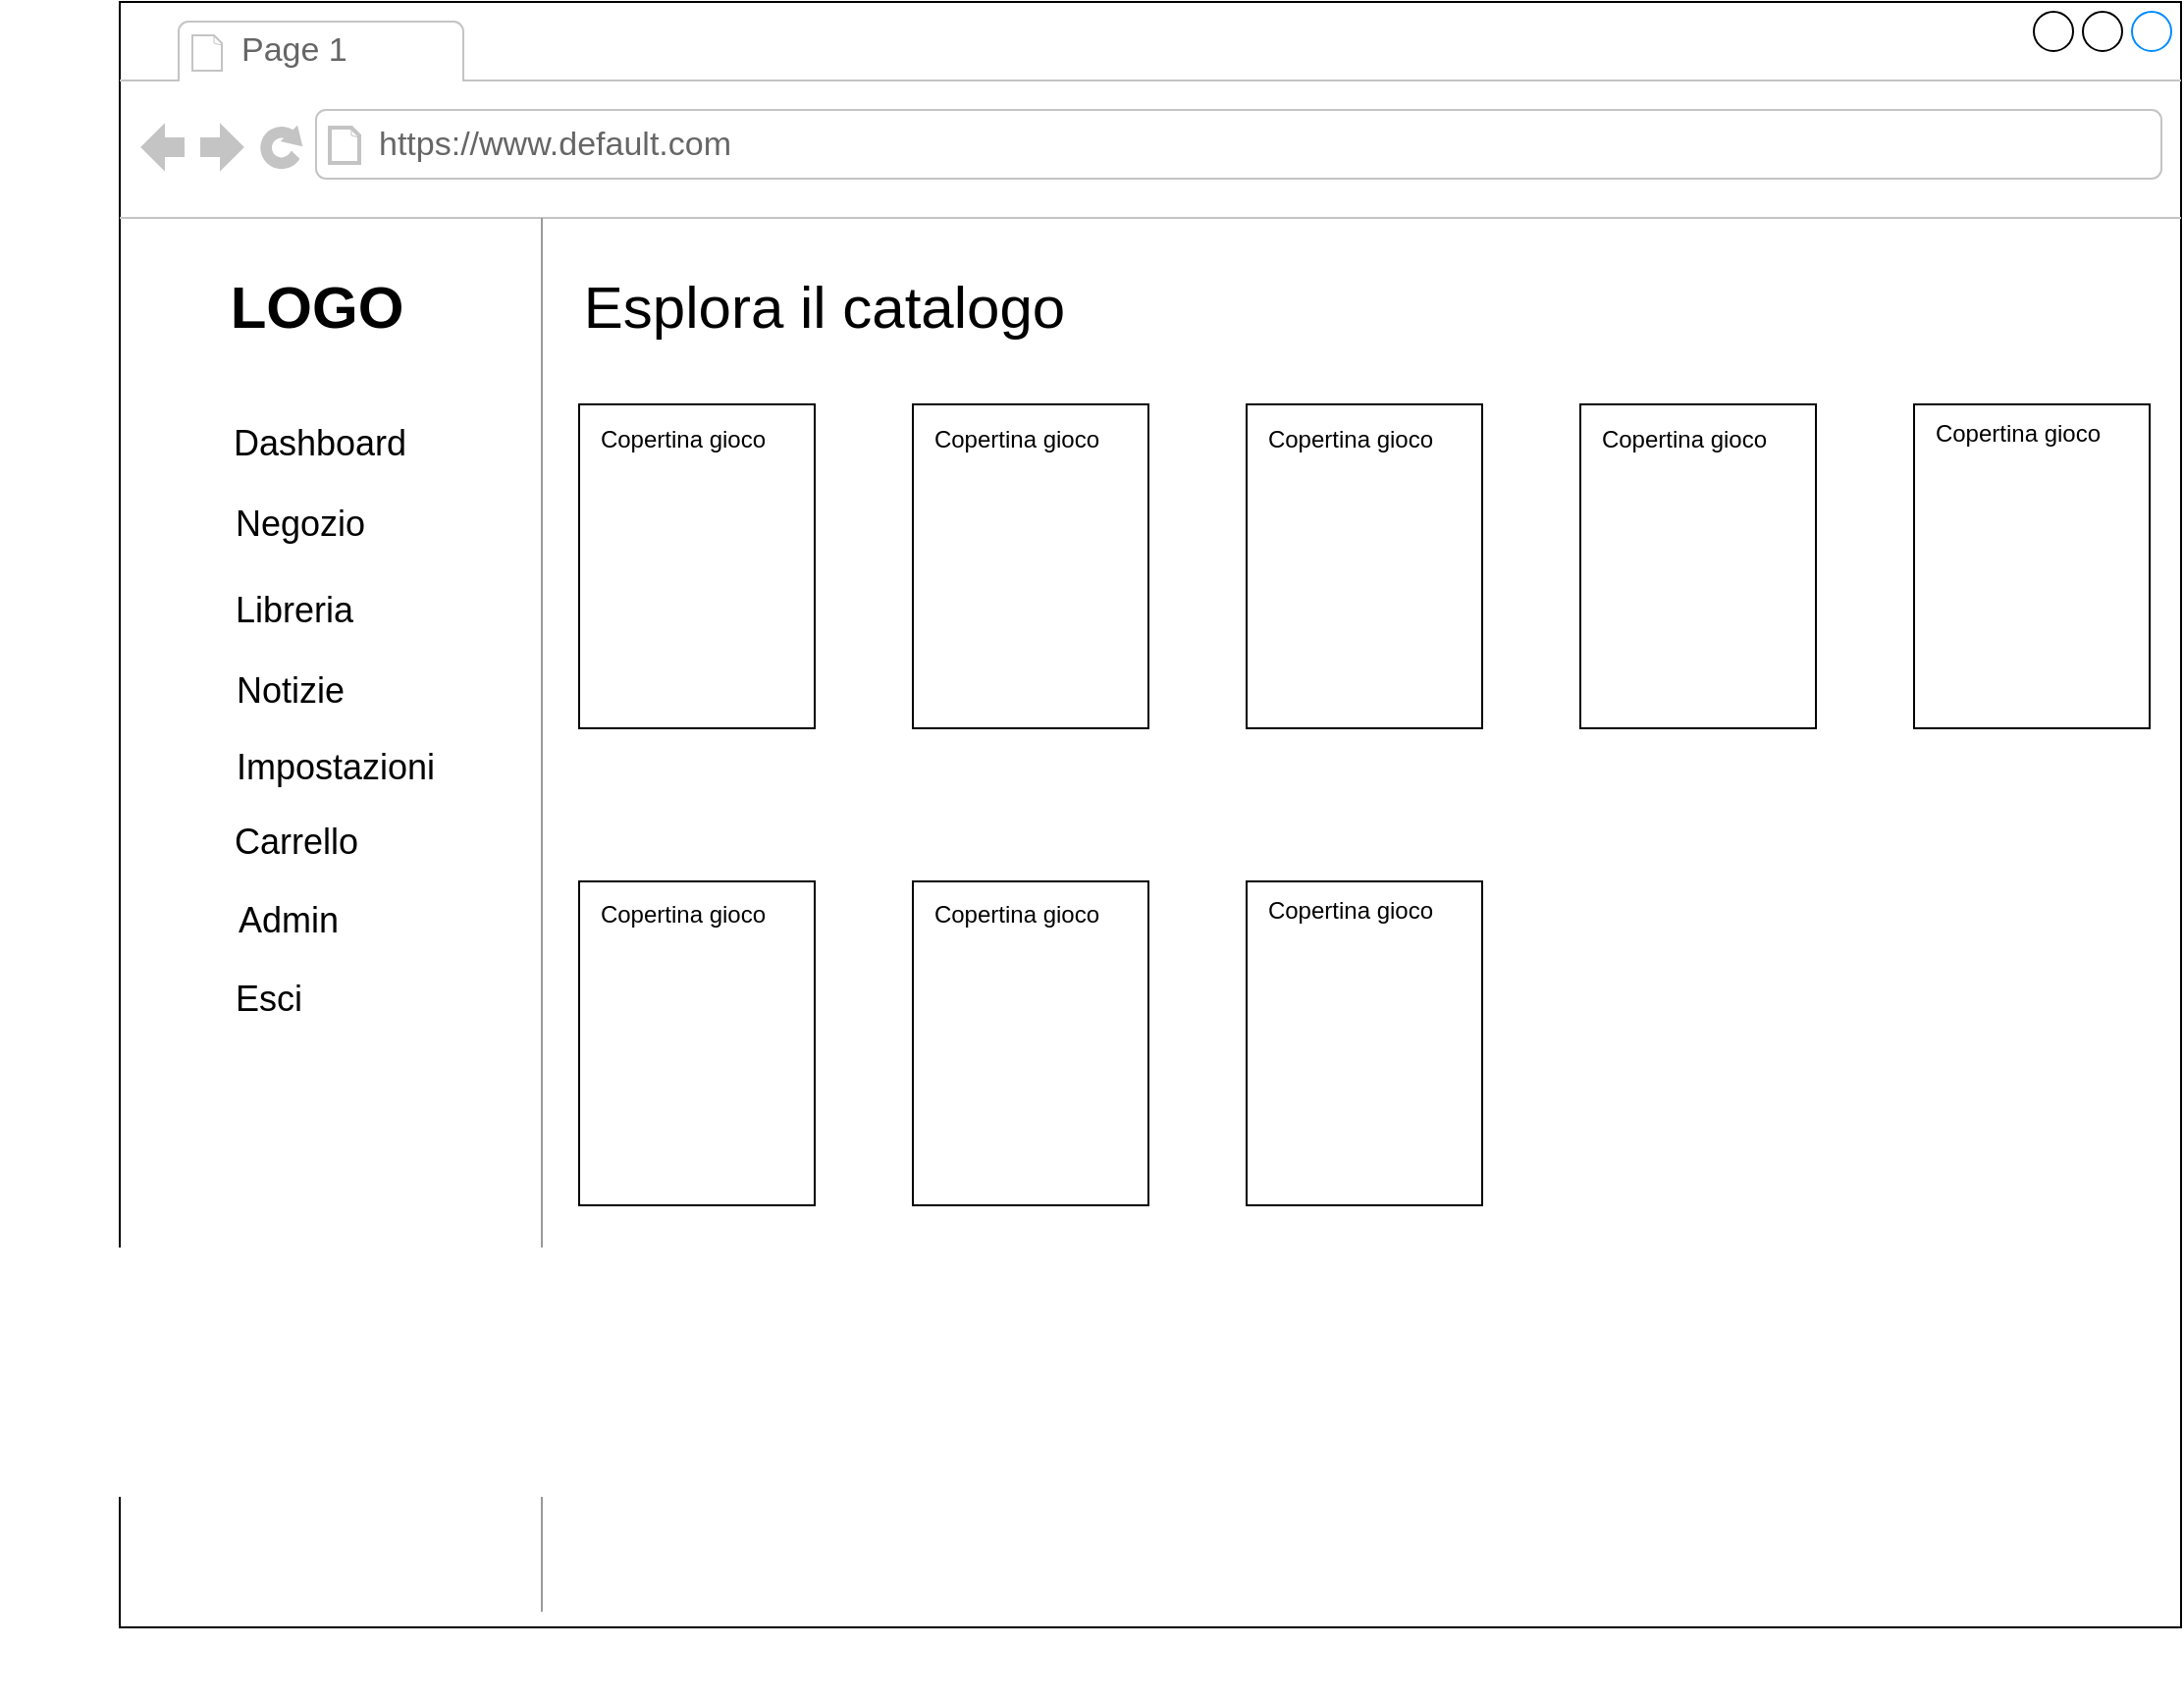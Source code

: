 <mxfile version="15.5.0" type="device"><diagram name="Page-1" id="2cc2dc42-3aac-f2a9-1cec-7a8b7cbee084"><mxGraphModel dx="2631" dy="1599" grid="1" gridSize="10" guides="1" tooltips="1" connect="1" arrows="1" fold="1" page="1" pageScale="1" pageWidth="1100" pageHeight="850" background="#ffffff" math="0" shadow="0"><root><mxCell id="0"/><mxCell id="1" parent="0"/><mxCell id="7026571954dc6520-1" value="&lt;mxGraphModel&gt;&lt;root&gt;&lt;mxCell id=&quot;0&quot;/&gt;&lt;mxCell id=&quot;1&quot; parent=&quot;0&quot;/&gt;&lt;mxCell id=&quot;2&quot; value=&quot;&quot; style=&quot;strokeWidth=1;shadow=0;dashed=0;align=center;html=1;shape=mxgraph.mockup.containers.browserWindow;rSize=0;mainText=,;recursiveResize=0;rounded=0;labelBackgroundColor=none;fontFamily=Verdana;fontSize=12;&quot; vertex=&quot;1&quot; parent=&quot;1&quot;&gt;&lt;mxGeometry x=&quot;26&quot; y=&quot;-8&quot; width=&quot;1050&quot; height=&quot;828&quot; as=&quot;geometry&quot;/&gt;&lt;/mxCell&gt;&lt;mxCell id=&quot;3&quot; value=&quot;Page 1&quot; style=&quot;strokeWidth=1;shadow=0;dashed=0;align=center;html=1;shape=mxgraph.mockup.containers.anchor;fontSize=17;fontColor=#666666;align=left;&quot; vertex=&quot;1&quot; parent=&quot;2&quot;&gt;&lt;mxGeometry x=&quot;60&quot; y=&quot;12&quot; width=&quot;110&quot; height=&quot;26&quot; as=&quot;geometry&quot;/&gt;&lt;/mxCell&gt;&lt;mxCell id=&quot;4&quot; value=&quot;https://www.default.com&quot; style=&quot;strokeWidth=1;shadow=0;dashed=0;align=center;html=1;shape=mxgraph.mockup.containers.anchor;rSize=0;fontSize=17;fontColor=#666666;align=left;&quot; vertex=&quot;1&quot; parent=&quot;2&quot;&gt;&lt;mxGeometry x=&quot;130&quot; y=&quot;60&quot; width=&quot;250&quot; height=&quot;26&quot; as=&quot;geometry&quot;/&gt;&lt;/mxCell&gt;&lt;mxCell id=&quot;5&quot; value=&quot;&amp;lt;font style=&amp;quot;font-size: 30px&amp;quot;&amp;gt;LOGO&amp;lt;/font&amp;gt;&quot; style=&quot;text;strokeColor=none;fillColor=none;html=1;fontSize=24;fontStyle=1;verticalAlign=middle;align=center;&quot; vertex=&quot;1&quot; parent=&quot;2&quot;&gt;&lt;mxGeometry x=&quot;50&quot; y=&quot;135&quot; width=&quot;100&quot; height=&quot;40&quot; as=&quot;geometry&quot;/&gt;&lt;/mxCell&gt;&lt;mxCell id=&quot;6&quot; value=&quot;&amp;lt;span style=&amp;quot;color: rgba(0 , 0 , 0 , 0) ; font-family: monospace ; font-size: 0px&amp;quot;&amp;gt;%3CmxGraphModel%3E%3Croot%3E%3CmxCell%20id%3D%220%22%2F%3E%3CmxCell%20id%3D%221%22%20parent%3D%220%22%2F%3E%3CmxCell%20id%3D%222%22%20value%3D%22%26lt%3Bfont%20style%3D%26quot%3Bfont-size%3A%2018px%26quot%3B%26gt%3BAdmin%26lt%3Bbr%26gt%3B%26lt%3B%2Ffont%26gt%3B%22%20style%3D%22text%3Bhtml%3D1%3BstrokeColor%3Dnone%3BfillColor%3Dnone%3Balign%3Dcenter%3BverticalAlign%3Dmiddle%3BwhiteSpace%3Dwrap%3Brounded%3D0%3BfontSize%3D31%3B%22%20vertex%3D%221%22%20parent%3D%221%22%3E%3CmxGeometry%20x%3D%22100%22%20y%3D%22425%22%20width%3D%2260%22%20height%3D%2230%22%20as%3D%22geometry%22%2F%3E%3C%2FmxCell%3E%3C%2Froot%3E%3C%2FmxGraphModel%3E" style="strokeWidth=1;shadow=0;dashed=0;align=center;html=1;shape=mxgraph.mockup.containers.browserWindow;rSize=0;mainText=,;recursiveResize=0;rounded=0;labelBackgroundColor=none;fontFamily=Verdana;fontSize=12;" parent="1" vertex="1"><mxGeometry x="25" y="-8" width="1050" height="828" as="geometry"/></mxCell><mxCell id="7026571954dc6520-2" value="Page 1" style="strokeWidth=1;shadow=0;dashed=0;align=center;html=1;shape=mxgraph.mockup.containers.anchor;fontSize=17;fontColor=#666666;align=left;" parent="7026571954dc6520-1" vertex="1"><mxGeometry x="60" y="12" width="110" height="26" as="geometry"/></mxCell><mxCell id="7026571954dc6520-3" value="https://www.default.com" style="strokeWidth=1;shadow=0;dashed=0;align=center;html=1;shape=mxgraph.mockup.containers.anchor;rSize=0;fontSize=17;fontColor=#666666;align=left;" parent="7026571954dc6520-1" vertex="1"><mxGeometry x="130" y="60" width="250" height="26" as="geometry"/></mxCell><mxCell id="6mORuaShsYwX7t2EwEmf-1" value="&lt;font style=&quot;font-size: 30px&quot;&gt;LOGO&lt;/font&gt;" style="text;strokeColor=none;fillColor=none;html=1;fontSize=24;fontStyle=1;verticalAlign=middle;align=center;" parent="7026571954dc6520-1" vertex="1"><mxGeometry x="50" y="135" width="100" height="40" as="geometry"/></mxCell><mxCell id="6mORuaShsYwX7t2EwEmf-2" value="&lt;span style=&quot;color: rgba(0 , 0 , 0 , 0) ; font-family: monospace ; font-size: 0px&quot;&gt;%3CmxGraphModel%3E%3Croot%3E%3CmxCell%20id%3D%220%22%2F%3E%3CmxCell%20id%3D%221%22%20parent%3D%220%22%2F%3E%3CmxCell%20id%3D%222%22%20value%3D%22%26lt%3Bfont%20style%3D%26quot%3Bfont-size%3A%2018px%26quot%3B%26gt%3BAdmin%26lt%3Bbr%26gt%3B%26lt%3B%2Ffont%26gt%3B%22%20style%3D%22text%3Bhtml%3D1%3BstrokeColor%3Dnone%3BfillColor%3Dnone%3Balign%3Dcenter%3BverticalAlign%3Dmiddle%3BwhiteSpace%3Dwrap%3Brounded%3D0%3BfontSize%3D31%3B%22%20vertex%3D%221%22%20parent%3D%221%22%3E%3CmxGeometry%20x%3D%22100%22%20y%3D%22425%22%20width%3D%2260%22%20height%3D%2230%22%20as%3D%22geometry%22%2F%3E%3C%2FmxCell%3E%3C%2Froot%3E%3C%2FmxGraphModel%3E&lt;/span&gt;" style="verticalLabelPosition=bottom;shadow=0;dashed=0;align=center;html=1;verticalAlign=top;strokeWidth=1;shape=mxgraph.mockup.markup.line;strokeColor=#999999;direction=north;fontSize=31;fillColor=default;" parent="7026571954dc6520-1" vertex="1"><mxGeometry x="-60" y="110" width="550" height="710" as="geometry"/></mxCell><mxCell id="6mORuaShsYwX7t2EwEmf-3" value="&lt;font style=&quot;font-size: 18px&quot;&gt;Dashboard&lt;/font&gt;" style="text;html=1;strokeColor=none;fillColor=none;align=center;verticalAlign=middle;whiteSpace=wrap;rounded=0;fontSize=31;" parent="7026571954dc6520-1" vertex="1"><mxGeometry x="72" y="205" width="60" height="30" as="geometry"/></mxCell><mxCell id="6mORuaShsYwX7t2EwEmf-4" value="&lt;font style=&quot;font-size: 18px&quot;&gt;Negozio&lt;br&gt;&lt;br&gt;&lt;/font&gt;" style="text;html=1;strokeColor=none;fillColor=none;align=center;verticalAlign=middle;whiteSpace=wrap;rounded=0;fontSize=31;" parent="7026571954dc6520-1" vertex="1"><mxGeometry x="62" y="265" width="60" height="30" as="geometry"/></mxCell><mxCell id="6mORuaShsYwX7t2EwEmf-5" value="&lt;font style=&quot;font-size: 18px&quot;&gt;Libreria&lt;br&gt;&lt;/font&gt;" style="text;html=1;strokeColor=none;fillColor=none;align=center;verticalAlign=middle;whiteSpace=wrap;rounded=0;fontSize=31;" parent="7026571954dc6520-1" vertex="1"><mxGeometry x="59" y="290" width="60" height="30" as="geometry"/></mxCell><mxCell id="6mORuaShsYwX7t2EwEmf-7" value="&lt;font style=&quot;font-size: 18px&quot;&gt;Notizie&lt;br&gt;&lt;/font&gt;" style="text;html=1;strokeColor=none;fillColor=none;align=center;verticalAlign=middle;whiteSpace=wrap;rounded=0;fontSize=31;" parent="7026571954dc6520-1" vertex="1"><mxGeometry x="57" y="331" width="60" height="30" as="geometry"/></mxCell><mxCell id="6mORuaShsYwX7t2EwEmf-8" value="&lt;font style=&quot;font-size: 18px&quot;&gt;Impostazioni&lt;br&gt;&lt;/font&gt;" style="text;html=1;strokeColor=none;fillColor=none;align=center;verticalAlign=middle;whiteSpace=wrap;rounded=0;fontSize=31;" parent="7026571954dc6520-1" vertex="1"><mxGeometry x="80" y="370" width="60" height="30" as="geometry"/></mxCell><mxCell id="6mORuaShsYwX7t2EwEmf-9" value="&lt;font style=&quot;font-size: 18px&quot;&gt;Carrello&lt;br&gt;&lt;/font&gt;" style="text;html=1;strokeColor=none;fillColor=none;align=center;verticalAlign=middle;whiteSpace=wrap;rounded=0;fontSize=31;" parent="7026571954dc6520-1" vertex="1"><mxGeometry x="60" y="408" width="60" height="30" as="geometry"/></mxCell><mxCell id="6mORuaShsYwX7t2EwEmf-10" value="&lt;font style=&quot;font-size: 18px&quot;&gt;Admin&lt;br&gt;&lt;/font&gt;" style="text;html=1;strokeColor=none;fillColor=none;align=center;verticalAlign=middle;whiteSpace=wrap;rounded=0;fontSize=31;" parent="7026571954dc6520-1" vertex="1"><mxGeometry x="56" y="448" width="60" height="30" as="geometry"/></mxCell><mxCell id="6mORuaShsYwX7t2EwEmf-11" value="&lt;font style=&quot;font-size: 18px&quot;&gt;Esci&lt;br&gt;&lt;/font&gt;" style="text;html=1;strokeColor=none;fillColor=none;align=center;verticalAlign=middle;whiteSpace=wrap;rounded=0;fontSize=31;" parent="7026571954dc6520-1" vertex="1"><mxGeometry x="46" y="488" width="60" height="30" as="geometry"/></mxCell><mxCell id="6mORuaShsYwX7t2EwEmf-12" style="edgeStyle=orthogonalEdgeStyle;rounded=0;orthogonalLoop=1;jettySize=auto;html=1;exitX=0.5;exitY=1;exitDx=0;exitDy=0;fontSize=18;" parent="7026571954dc6520-1" source="6mORuaShsYwX7t2EwEmf-8" target="6mORuaShsYwX7t2EwEmf-8" edge="1"><mxGeometry relative="1" as="geometry"/></mxCell><mxCell id="Tjye_vKqQkHV3zG9s-6M-2" value="Esplora il catalogo" style="text;html=1;strokeColor=none;fillColor=none;align=center;verticalAlign=middle;whiteSpace=wrap;rounded=0;fontSize=30;" parent="7026571954dc6520-1" vertex="1"><mxGeometry x="224" y="140" width="270" height="30" as="geometry"/></mxCell><mxCell id="Tjye_vKqQkHV3zG9s-6M-3" value="" style="rounded=0;whiteSpace=wrap;html=1;" parent="7026571954dc6520-1" vertex="1"><mxGeometry x="234" y="205" width="120" height="165" as="geometry"/></mxCell><mxCell id="Tjye_vKqQkHV3zG9s-6M-4" value="" style="rounded=0;whiteSpace=wrap;html=1;" parent="7026571954dc6520-1" vertex="1"><mxGeometry x="404" y="205" width="120" height="165" as="geometry"/></mxCell><mxCell id="Tjye_vKqQkHV3zG9s-6M-5" value="" style="rounded=0;whiteSpace=wrap;html=1;" parent="7026571954dc6520-1" vertex="1"><mxGeometry x="574" y="205" width="120" height="165" as="geometry"/></mxCell><mxCell id="Tjye_vKqQkHV3zG9s-6M-6" value="" style="rounded=0;whiteSpace=wrap;html=1;" parent="7026571954dc6520-1" vertex="1"><mxGeometry x="744" y="205" width="120" height="165" as="geometry"/></mxCell><mxCell id="Tjye_vKqQkHV3zG9s-6M-7" value="" style="rounded=0;whiteSpace=wrap;html=1;" parent="7026571954dc6520-1" vertex="1"><mxGeometry x="914" y="205" width="120" height="165" as="geometry"/></mxCell><mxCell id="Tjye_vKqQkHV3zG9s-6M-49" value="Copertina gioco" style="text;html=1;strokeColor=none;fillColor=none;align=center;verticalAlign=middle;whiteSpace=wrap;rounded=0;" parent="7026571954dc6520-1" vertex="1"><mxGeometry x="234" y="208" width="106" height="30" as="geometry"/></mxCell><mxCell id="Tjye_vKqQkHV3zG9s-6M-78" value="" style="rounded=0;whiteSpace=wrap;html=1;" parent="7026571954dc6520-1" vertex="1"><mxGeometry x="234" y="448" width="120" height="165" as="geometry"/></mxCell><mxCell id="Tjye_vKqQkHV3zG9s-6M-79" value="" style="rounded=0;whiteSpace=wrap;html=1;" parent="7026571954dc6520-1" vertex="1"><mxGeometry x="404" y="448" width="120" height="165" as="geometry"/></mxCell><mxCell id="Tjye_vKqQkHV3zG9s-6M-80" value="" style="rounded=0;whiteSpace=wrap;html=1;" parent="7026571954dc6520-1" vertex="1"><mxGeometry x="574" y="448" width="120" height="165" as="geometry"/></mxCell><mxCell id="88QRJF9HIhktjRNLCAuX-31" value="Copertina gioco" style="text;html=1;strokeColor=none;fillColor=none;align=center;verticalAlign=middle;whiteSpace=wrap;rounded=0;" vertex="1" parent="7026571954dc6520-1"><mxGeometry x="404" y="208" width="106" height="30" as="geometry"/></mxCell><mxCell id="88QRJF9HIhktjRNLCAuX-32" value="Copertina gioco" style="text;html=1;strokeColor=none;fillColor=none;align=center;verticalAlign=middle;whiteSpace=wrap;rounded=0;" vertex="1" parent="7026571954dc6520-1"><mxGeometry x="574" y="208" width="106" height="30" as="geometry"/></mxCell><mxCell id="88QRJF9HIhktjRNLCAuX-33" value="Copertina gioco" style="text;html=1;strokeColor=none;fillColor=none;align=center;verticalAlign=middle;whiteSpace=wrap;rounded=0;" vertex="1" parent="7026571954dc6520-1"><mxGeometry x="744" y="208" width="106" height="30" as="geometry"/></mxCell><mxCell id="88QRJF9HIhktjRNLCAuX-34" value="Copertina gioco" style="text;html=1;strokeColor=none;fillColor=none;align=center;verticalAlign=middle;whiteSpace=wrap;rounded=0;" vertex="1" parent="7026571954dc6520-1"><mxGeometry x="914" y="205" width="106" height="30" as="geometry"/></mxCell><mxCell id="88QRJF9HIhktjRNLCAuX-95" value="Copertina gioco" style="text;html=1;strokeColor=none;fillColor=none;align=center;verticalAlign=middle;whiteSpace=wrap;rounded=0;" vertex="1" parent="7026571954dc6520-1"><mxGeometry x="234" y="450" width="106" height="30" as="geometry"/></mxCell><mxCell id="88QRJF9HIhktjRNLCAuX-96" value="Copertina gioco" style="text;html=1;strokeColor=none;fillColor=none;align=center;verticalAlign=middle;whiteSpace=wrap;rounded=0;" vertex="1" parent="7026571954dc6520-1"><mxGeometry x="404" y="450" width="106" height="30" as="geometry"/></mxCell><mxCell id="88QRJF9HIhktjRNLCAuX-97" value="Copertina gioco" style="text;html=1;strokeColor=none;fillColor=none;align=center;verticalAlign=middle;whiteSpace=wrap;rounded=0;" vertex="1" parent="7026571954dc6520-1"><mxGeometry x="574" y="448" width="106" height="30" as="geometry"/></mxCell></root></mxGraphModel></diagram></mxfile>